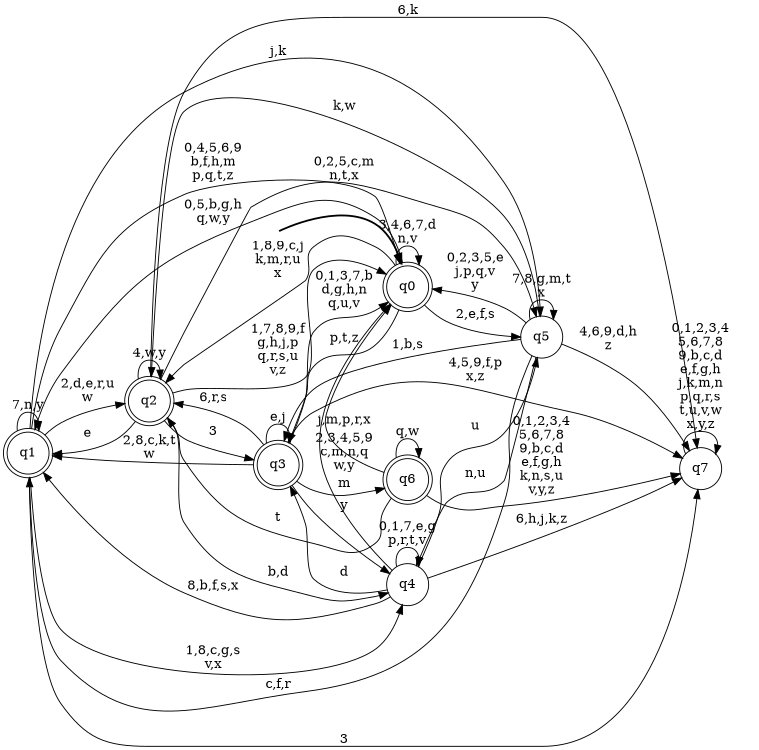 digraph BlueStar {
__start0 [style = invis, shape = none, label = "", width = 0, height = 0];

rankdir=LR;
size="8,5";

s0 [style="rounded,filled", color="black", fillcolor="white" shape="doublecircle", label="q0"];
s1 [style="rounded,filled", color="black", fillcolor="white" shape="doublecircle", label="q1"];
s2 [style="rounded,filled", color="black", fillcolor="white" shape="doublecircle", label="q2"];
s3 [style="rounded,filled", color="black", fillcolor="white" shape="doublecircle", label="q3"];
s4 [style="filled", color="black", fillcolor="white" shape="circle", label="q4"];
s5 [style="filled", color="black", fillcolor="white" shape="circle", label="q5"];
s6 [style="rounded,filled", color="black", fillcolor="white" shape="doublecircle", label="q6"];
s7 [style="filled", color="black", fillcolor="white" shape="circle", label="q7"];
subgraph cluster_main { 
	graph [pad=".75", ranksep="0.15", nodesep="0.15"];
	 style=invis; 
	__start0 -> s0 [penwidth=2];
}
s0 -> s0 [label="3,4,6,7,d\nn,v"];
s0 -> s1 [label="0,5,b,g,h\nq,w,y"];
s0 -> s2 [label="1,8,9,c,j\nk,m,r,u\nx"];
s0 -> s3 [label="p,t,z"];
s0 -> s5 [label="2,e,f,s"];
s1 -> s0 [label="0,4,5,6,9\nb,f,h,m\np,q,t,z"];
s1 -> s1 [label="7,n,y"];
s1 -> s2 [label="2,d,e,r,u\nw"];
s1 -> s4 [label="1,8,c,g,s\nv,x"];
s1 -> s5 [label="j,k"];
s1 -> s7 [label="3"];
s2 -> s0 [label="1,7,8,9,f\ng,h,j,p\nq,r,s,u\nv,z"];
s2 -> s1 [label="e"];
s2 -> s2 [label="4,w,y"];
s2 -> s3 [label="3"];
s2 -> s4 [label="b,d"];
s2 -> s5 [label="0,2,5,c,m\nn,t,x"];
s2 -> s7 [label="6,k"];
s3 -> s0 [label="0,1,3,7,b\nd,g,h,n\nq,u,v"];
s3 -> s1 [label="2,8,c,k,t\nw"];
s3 -> s2 [label="6,r,s"];
s3 -> s3 [label="e,j"];
s3 -> s4 [label="y"];
s3 -> s6 [label="m"];
s3 -> s7 [label="4,5,9,f,p\nx,z"];
s4 -> s0 [label="2,3,4,5,9\nc,m,n,q\nw,y"];
s4 -> s1 [label="8,b,f,s,x"];
s4 -> s3 [label="d"];
s4 -> s4 [label="0,1,7,e,g\np,r,t,v"];
s4 -> s5 [label="u"];
s4 -> s7 [label="6,h,j,k,z"];
s5 -> s0 [label="0,2,3,5,e\nj,p,q,v\ny"];
s5 -> s1 [label="c,f,r"];
s5 -> s2 [label="k,w"];
s5 -> s3 [label="1,b,s"];
s5 -> s4 [label="n,u"];
s5 -> s5 [label="7,8,g,m,t\nx"];
s5 -> s7 [label="4,6,9,d,h\nz"];
s6 -> s0 [label="j,m,p,r,x"];
s6 -> s2 [label="t"];
s6 -> s6 [label="q,w"];
s6 -> s7 [label="0,1,2,3,4\n5,6,7,8\n9,b,c,d\ne,f,g,h\nk,n,s,u\nv,y,z"];
s7 -> s7 [label="0,1,2,3,4\n5,6,7,8\n9,b,c,d\ne,f,g,h\nj,k,m,n\np,q,r,s\nt,u,v,w\nx,y,z"];

}